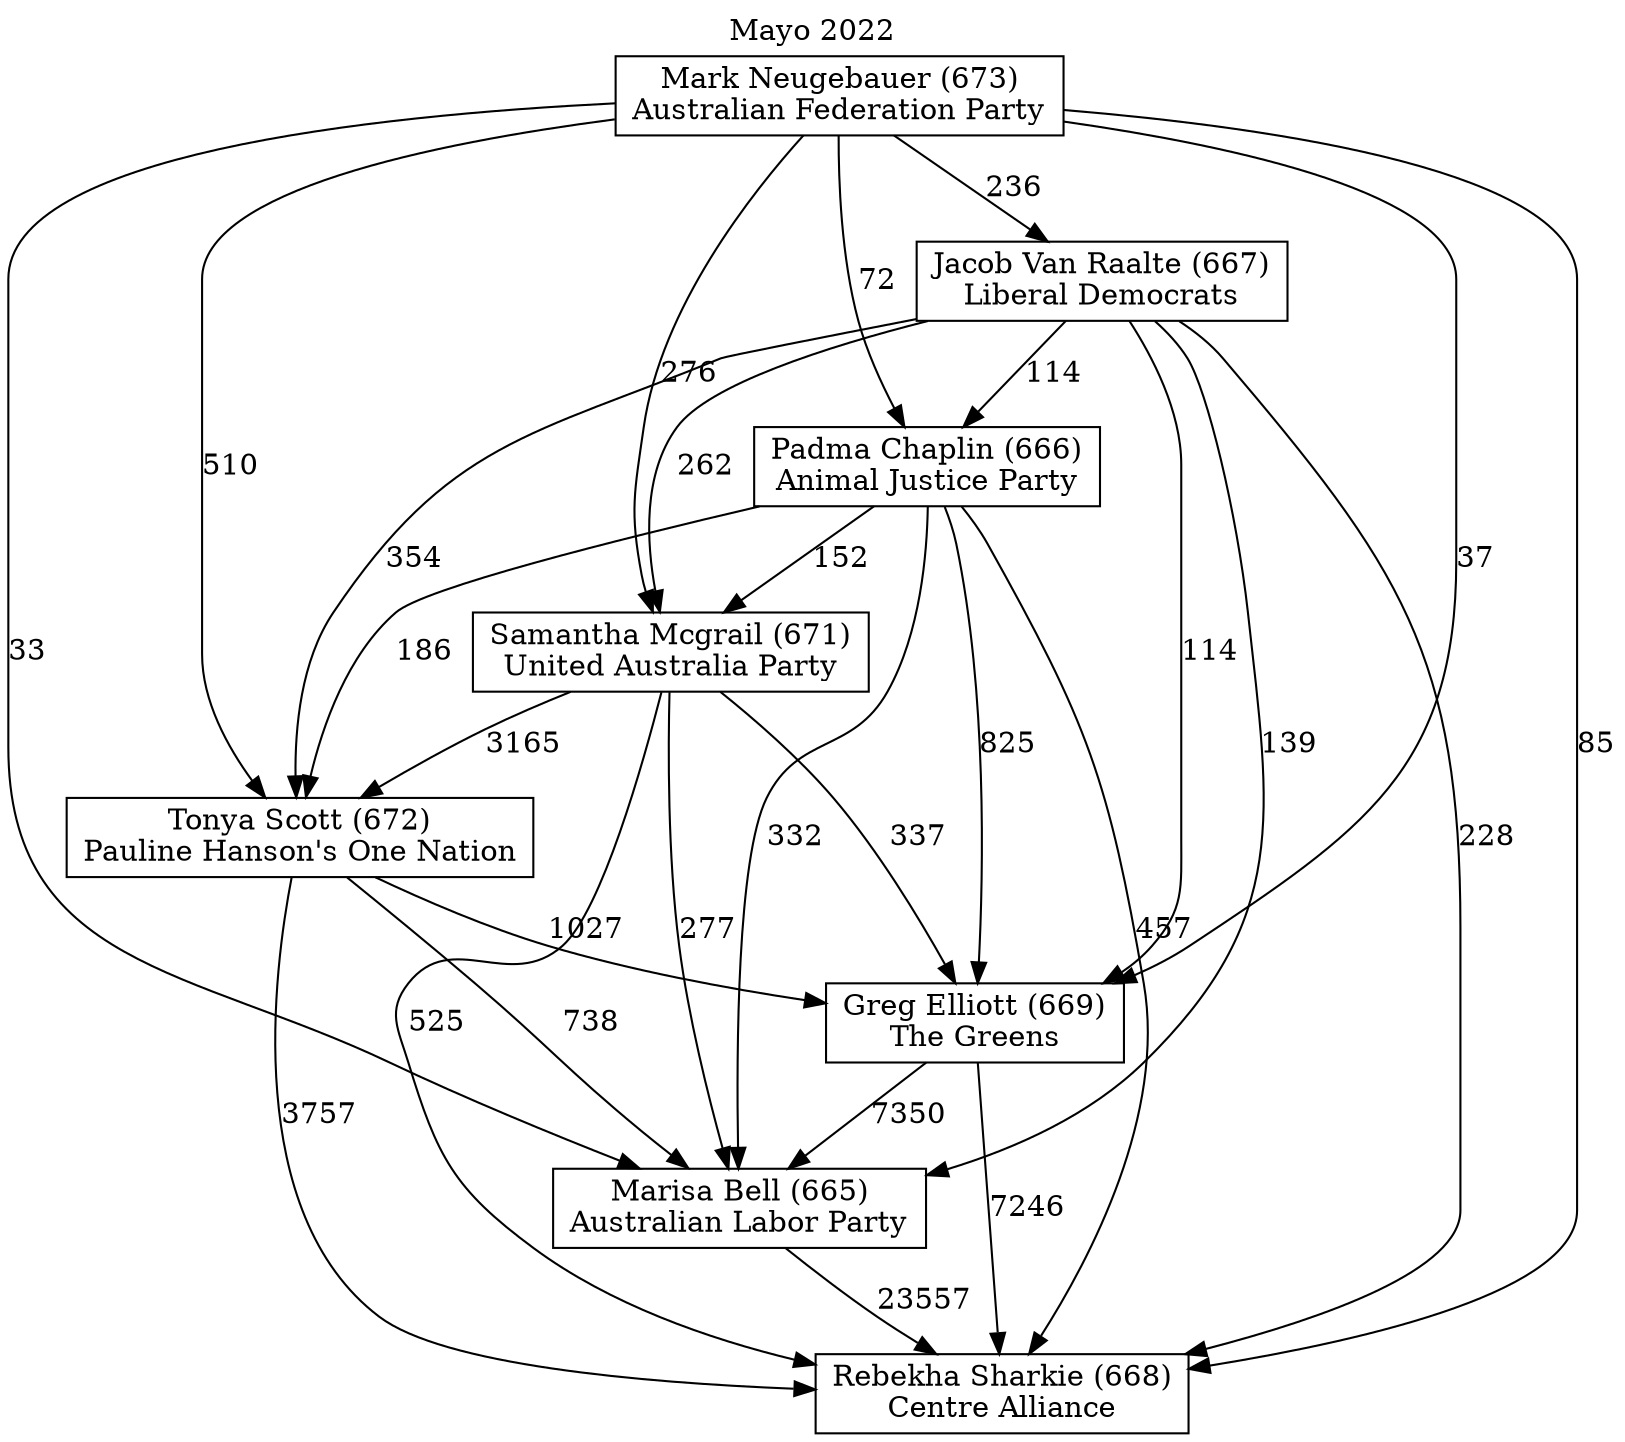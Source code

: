 // House preference flow
digraph "Rebekha Sharkie (668)_Mayo_2022" {
	graph [label="Mayo 2022" labelloc=t mclimit=10]
	node [shape=box]
	"Rebekha Sharkie (668)" [label="Rebekha Sharkie (668)
Centre Alliance"]
	"Marisa Bell (665)" [label="Marisa Bell (665)
Australian Labor Party"]
	"Greg Elliott (669)" [label="Greg Elliott (669)
The Greens"]
	"Tonya Scott (672)" [label="Tonya Scott (672)
Pauline Hanson's One Nation"]
	"Samantha Mcgrail (671)" [label="Samantha Mcgrail (671)
United Australia Party"]
	"Padma Chaplin (666)" [label="Padma Chaplin (666)
Animal Justice Party"]
	"Jacob Van Raalte (667)" [label="Jacob Van Raalte (667)
Liberal Democrats"]
	"Mark Neugebauer (673)" [label="Mark Neugebauer (673)
Australian Federation Party"]
	"Marisa Bell (665)" -> "Rebekha Sharkie (668)" [label=23557]
	"Greg Elliott (669)" -> "Marisa Bell (665)" [label=7350]
	"Tonya Scott (672)" -> "Greg Elliott (669)" [label=1027]
	"Samantha Mcgrail (671)" -> "Tonya Scott (672)" [label=3165]
	"Padma Chaplin (666)" -> "Samantha Mcgrail (671)" [label=152]
	"Jacob Van Raalte (667)" -> "Padma Chaplin (666)" [label=114]
	"Mark Neugebauer (673)" -> "Jacob Van Raalte (667)" [label=236]
	"Greg Elliott (669)" -> "Rebekha Sharkie (668)" [label=7246]
	"Tonya Scott (672)" -> "Rebekha Sharkie (668)" [label=3757]
	"Samantha Mcgrail (671)" -> "Rebekha Sharkie (668)" [label=525]
	"Padma Chaplin (666)" -> "Rebekha Sharkie (668)" [label=457]
	"Jacob Van Raalte (667)" -> "Rebekha Sharkie (668)" [label=228]
	"Mark Neugebauer (673)" -> "Rebekha Sharkie (668)" [label=85]
	"Mark Neugebauer (673)" -> "Padma Chaplin (666)" [label=72]
	"Jacob Van Raalte (667)" -> "Samantha Mcgrail (671)" [label=262]
	"Mark Neugebauer (673)" -> "Samantha Mcgrail (671)" [label=276]
	"Padma Chaplin (666)" -> "Tonya Scott (672)" [label=186]
	"Jacob Van Raalte (667)" -> "Tonya Scott (672)" [label=354]
	"Mark Neugebauer (673)" -> "Tonya Scott (672)" [label=510]
	"Samantha Mcgrail (671)" -> "Greg Elliott (669)" [label=337]
	"Padma Chaplin (666)" -> "Greg Elliott (669)" [label=825]
	"Jacob Van Raalte (667)" -> "Greg Elliott (669)" [label=114]
	"Mark Neugebauer (673)" -> "Greg Elliott (669)" [label=37]
	"Tonya Scott (672)" -> "Marisa Bell (665)" [label=738]
	"Samantha Mcgrail (671)" -> "Marisa Bell (665)" [label=277]
	"Padma Chaplin (666)" -> "Marisa Bell (665)" [label=332]
	"Jacob Van Raalte (667)" -> "Marisa Bell (665)" [label=139]
	"Mark Neugebauer (673)" -> "Marisa Bell (665)" [label=33]
}
